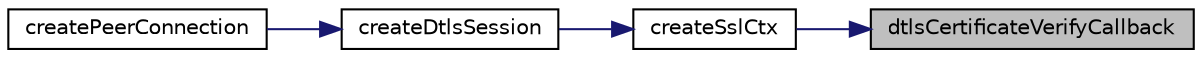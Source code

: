 digraph "dtlsCertificateVerifyCallback"
{
 // LATEX_PDF_SIZE
  edge [fontname="Helvetica",fontsize="10",labelfontname="Helvetica",labelfontsize="10"];
  node [fontname="Helvetica",fontsize="10",shape=record];
  rankdir="RL";
  Node1 [label="dtlsCertificateVerifyCallback",height=0.2,width=0.4,color="black", fillcolor="grey75", style="filled", fontcolor="black",tooltip=" "];
  Node1 -> Node2 [dir="back",color="midnightblue",fontsize="10",style="solid",fontname="Helvetica"];
  Node2 [label="createSslCtx",height=0.2,width=0.4,color="black", fillcolor="white", style="filled",URL="$Dtls__openssl_8c.html#a9f7171c14a422c26d110d5c44d9c6a05",tooltip=" "];
  Node2 -> Node3 [dir="back",color="midnightblue",fontsize="10",style="solid",fontname="Helvetica"];
  Node3 [label="createDtlsSession",height=0.2,width=0.4,color="black", fillcolor="white", style="filled",URL="$Dtls__openssl_8c.html#ac40bba1019de3e73a9006b12c9dc4eaa",tooltip=" "];
  Node3 -> Node4 [dir="back",color="midnightblue",fontsize="10",style="solid",fontname="Helvetica"];
  Node4 [label="createPeerConnection",height=0.2,width=0.4,color="black", fillcolor="white", style="filled",URL="$group__PublicMemberFunctions.html#gada972c66438c7e7c82e1db0cfe2b2640",tooltip=" "];
}

